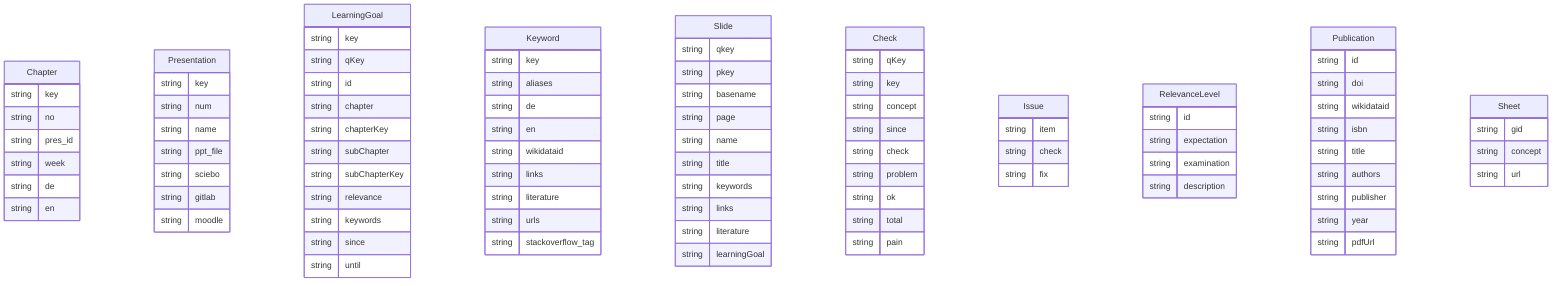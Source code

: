 erDiagram
Chapter {
    string key  
    string no  
    string pres_id  
    string week  
    string de  
    string en  
}
Presentation {
    string key  
    string num  
    string name  
    string ppt_file  
    string sciebo  
    string gitlab  
    string moodle  
}
LearningGoal {
    string key  
    string qKey  
    string id  
    string chapter  
    string chapterKey  
    string subChapter  
    string subChapterKey  
    string relevance  
    string keywords  
    string since  
    string until  
}
Keyword {
    string key  
    string aliases  
    string de  
    string en  
    string wikidataid  
    string links  
    string literature  
    string urls  
    string stackoverflow_tag  
}
Slide {
    string qkey  
    string pkey  
    string basename  
    string page  
    string name  
    string title  
    string keywords  
    string links  
    string literature  
    string learningGoal  
}
Check {
    string qKey  
    string key  
    string concept  
    string since  
    string check  
    string problem  
    string ok  
    string total  
    string pain  
}
Issue {
    string item  
    string check  
    string fix  
}
RelevanceLevel {
    string id  
    string expectation  
    string examination  
    string description  
}
Publication {
    string id  
    string doi  
    string wikidataid  
    string isbn  
    string title  
    string authors  
    string publisher  
    string year  
    string pdfUrl  
}
Sheet {
    string gid  
    string concept  
    string url  
}